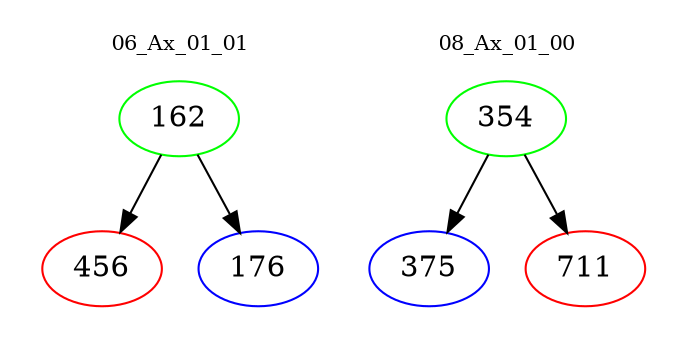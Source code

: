 digraph{
subgraph cluster_0 {
color = white
label = "06_Ax_01_01";
fontsize=10;
T0_162 [label="162", color="green"]
T0_162 -> T0_456 [color="black"]
T0_456 [label="456", color="red"]
T0_162 -> T0_176 [color="black"]
T0_176 [label="176", color="blue"]
}
subgraph cluster_1 {
color = white
label = "08_Ax_01_00";
fontsize=10;
T1_354 [label="354", color="green"]
T1_354 -> T1_375 [color="black"]
T1_375 [label="375", color="blue"]
T1_354 -> T1_711 [color="black"]
T1_711 [label="711", color="red"]
}
}
